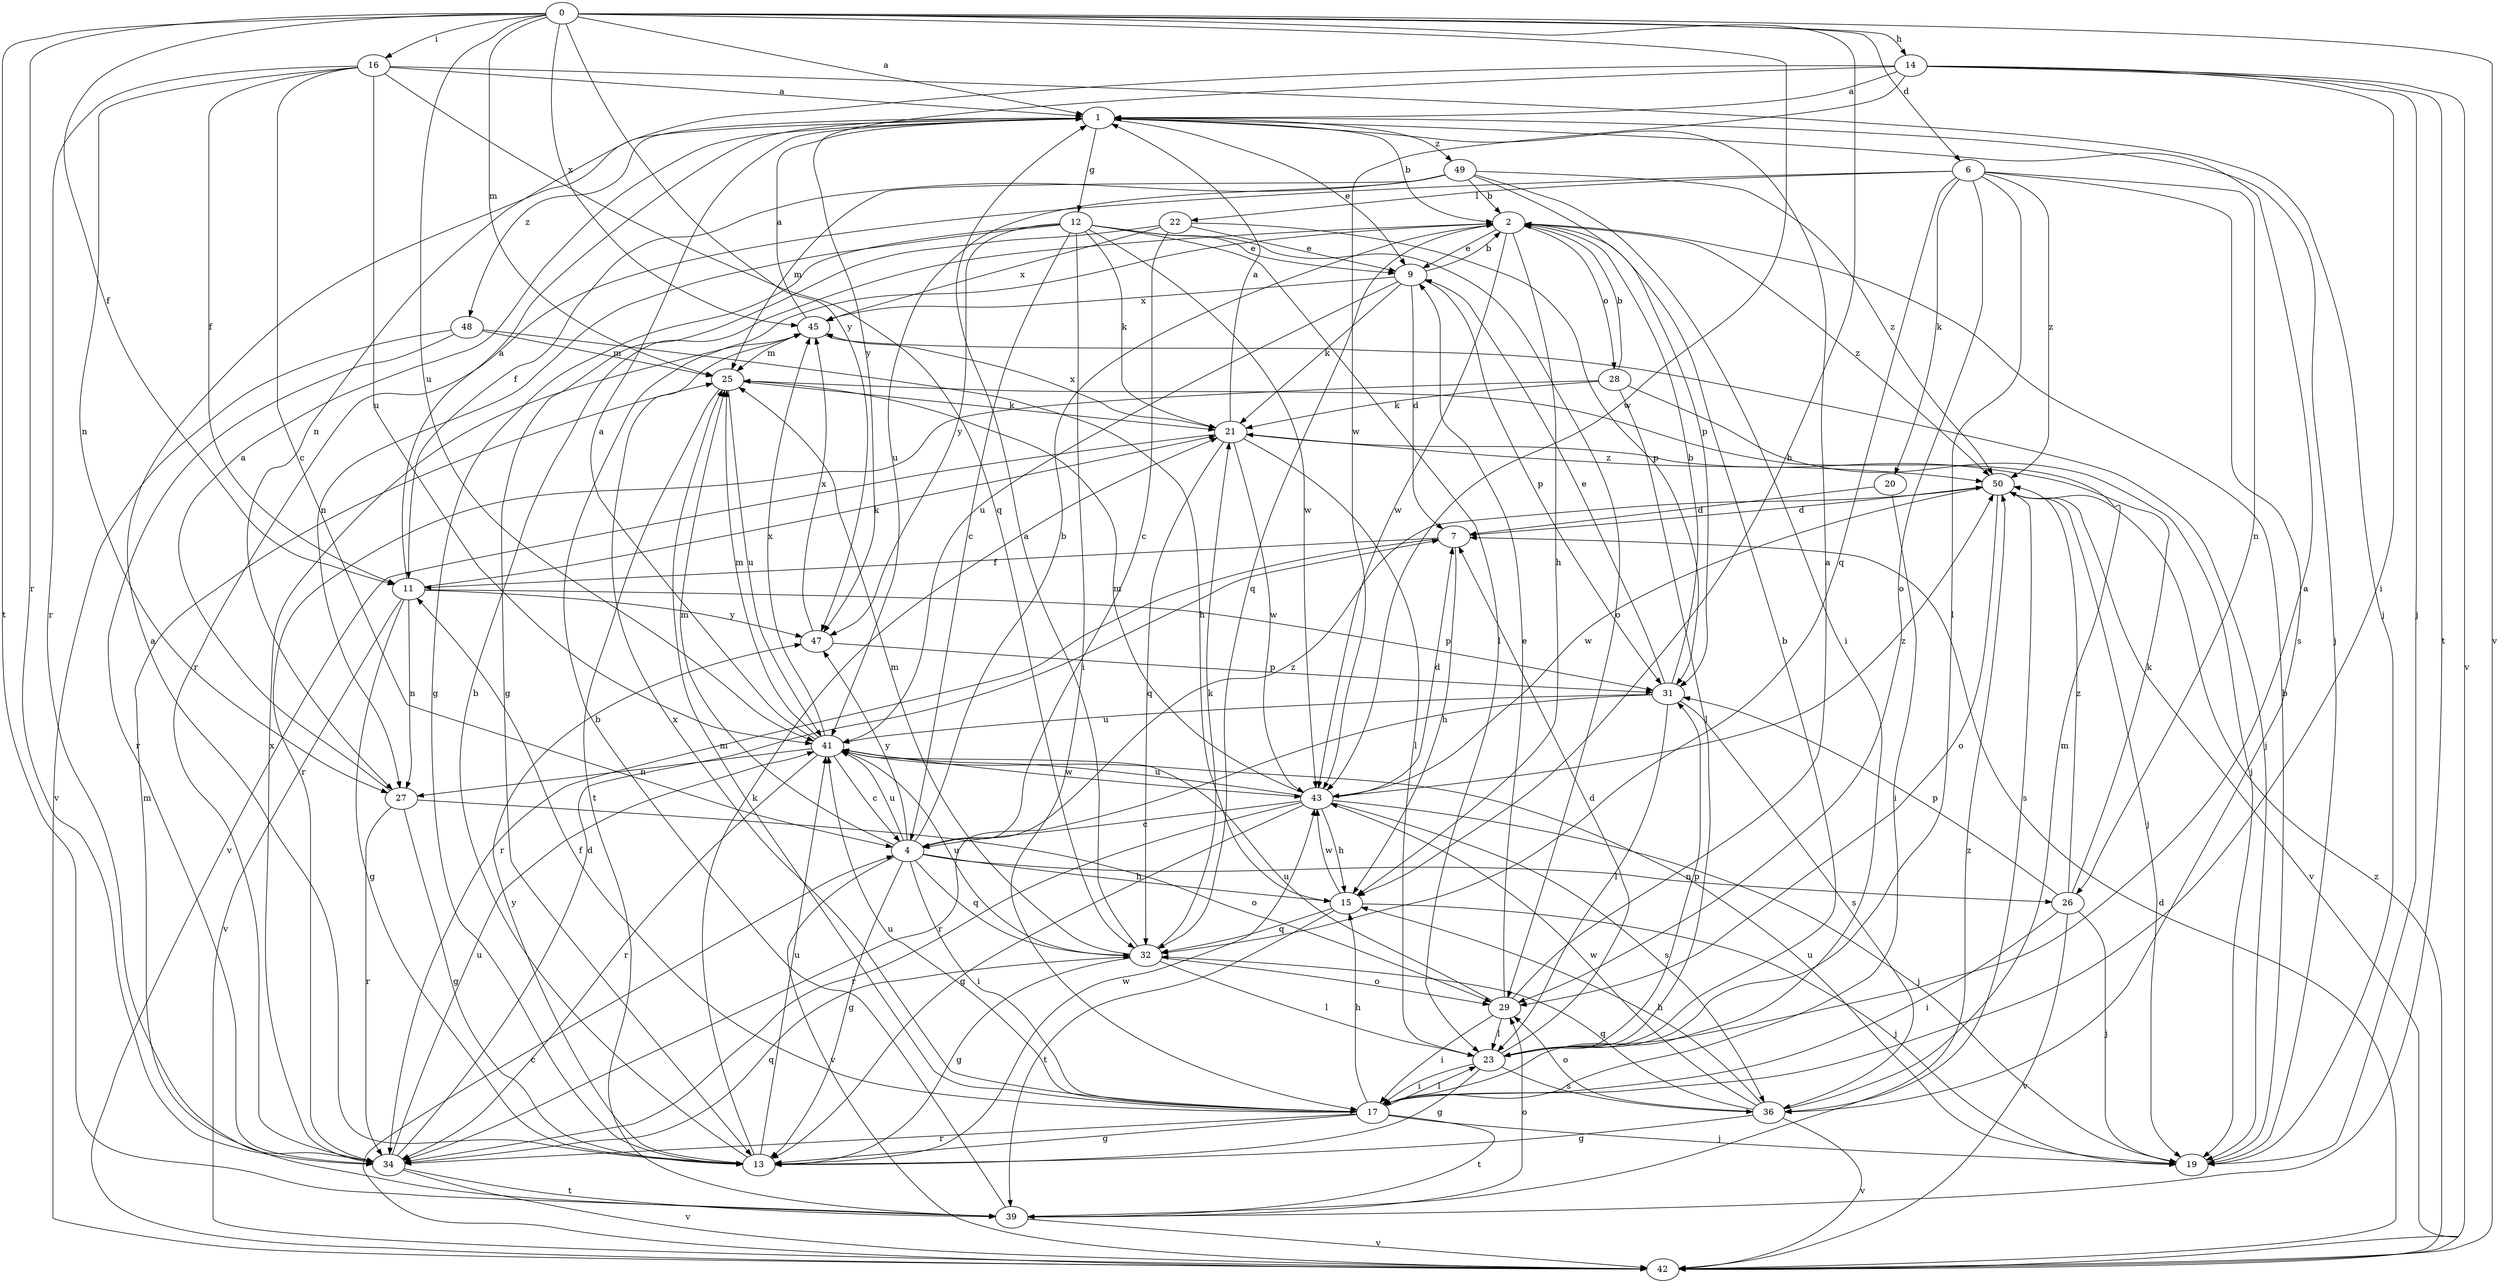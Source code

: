 strict digraph  {
0;
1;
2;
4;
6;
7;
9;
11;
12;
13;
14;
15;
16;
17;
19;
20;
21;
22;
23;
25;
26;
27;
28;
29;
31;
32;
34;
36;
39;
41;
42;
43;
45;
47;
48;
49;
50;
0 -> 1  [label=a];
0 -> 6  [label=d];
0 -> 11  [label=f];
0 -> 14  [label=h];
0 -> 15  [label=h];
0 -> 16  [label=i];
0 -> 25  [label=m];
0 -> 34  [label=r];
0 -> 39  [label=t];
0 -> 41  [label=u];
0 -> 42  [label=v];
0 -> 43  [label=w];
0 -> 45  [label=x];
0 -> 47  [label=y];
1 -> 2  [label=b];
1 -> 9  [label=e];
1 -> 12  [label=g];
1 -> 19  [label=j];
1 -> 48  [label=z];
1 -> 49  [label=z];
2 -> 9  [label=e];
2 -> 15  [label=h];
2 -> 28  [label=o];
2 -> 32  [label=q];
2 -> 43  [label=w];
2 -> 50  [label=z];
4 -> 2  [label=b];
4 -> 13  [label=g];
4 -> 15  [label=h];
4 -> 17  [label=i];
4 -> 25  [label=m];
4 -> 26  [label=n];
4 -> 32  [label=q];
4 -> 41  [label=u];
4 -> 42  [label=v];
4 -> 47  [label=y];
4 -> 50  [label=z];
6 -> 20  [label=k];
6 -> 22  [label=l];
6 -> 23  [label=l];
6 -> 26  [label=n];
6 -> 29  [label=o];
6 -> 32  [label=q];
6 -> 34  [label=r];
6 -> 36  [label=s];
6 -> 50  [label=z];
7 -> 11  [label=f];
7 -> 15  [label=h];
7 -> 34  [label=r];
9 -> 2  [label=b];
9 -> 7  [label=d];
9 -> 21  [label=k];
9 -> 31  [label=p];
9 -> 41  [label=u];
9 -> 45  [label=x];
11 -> 1  [label=a];
11 -> 13  [label=g];
11 -> 21  [label=k];
11 -> 27  [label=n];
11 -> 31  [label=p];
11 -> 42  [label=v];
11 -> 47  [label=y];
12 -> 4  [label=c];
12 -> 9  [label=e];
12 -> 13  [label=g];
12 -> 17  [label=i];
12 -> 21  [label=k];
12 -> 23  [label=l];
12 -> 27  [label=n];
12 -> 29  [label=o];
12 -> 43  [label=w];
12 -> 47  [label=y];
13 -> 1  [label=a];
13 -> 2  [label=b];
13 -> 21  [label=k];
13 -> 41  [label=u];
13 -> 43  [label=w];
13 -> 47  [label=y];
14 -> 1  [label=a];
14 -> 17  [label=i];
14 -> 19  [label=j];
14 -> 27  [label=n];
14 -> 39  [label=t];
14 -> 42  [label=v];
14 -> 43  [label=w];
14 -> 47  [label=y];
15 -> 19  [label=j];
15 -> 32  [label=q];
15 -> 39  [label=t];
15 -> 43  [label=w];
16 -> 1  [label=a];
16 -> 4  [label=c];
16 -> 11  [label=f];
16 -> 19  [label=j];
16 -> 27  [label=n];
16 -> 32  [label=q];
16 -> 34  [label=r];
16 -> 41  [label=u];
17 -> 11  [label=f];
17 -> 13  [label=g];
17 -> 15  [label=h];
17 -> 19  [label=j];
17 -> 23  [label=l];
17 -> 25  [label=m];
17 -> 34  [label=r];
17 -> 39  [label=t];
17 -> 41  [label=u];
17 -> 45  [label=x];
19 -> 2  [label=b];
19 -> 41  [label=u];
20 -> 7  [label=d];
20 -> 17  [label=i];
21 -> 1  [label=a];
21 -> 23  [label=l];
21 -> 32  [label=q];
21 -> 42  [label=v];
21 -> 43  [label=w];
21 -> 45  [label=x];
21 -> 50  [label=z];
22 -> 4  [label=c];
22 -> 9  [label=e];
22 -> 13  [label=g];
22 -> 31  [label=p];
22 -> 45  [label=x];
23 -> 1  [label=a];
23 -> 2  [label=b];
23 -> 7  [label=d];
23 -> 13  [label=g];
23 -> 17  [label=i];
23 -> 31  [label=p];
23 -> 36  [label=s];
25 -> 21  [label=k];
25 -> 39  [label=t];
25 -> 41  [label=u];
26 -> 17  [label=i];
26 -> 19  [label=j];
26 -> 21  [label=k];
26 -> 31  [label=p];
26 -> 42  [label=v];
26 -> 50  [label=z];
27 -> 1  [label=a];
27 -> 13  [label=g];
27 -> 29  [label=o];
27 -> 34  [label=r];
28 -> 2  [label=b];
28 -> 19  [label=j];
28 -> 21  [label=k];
28 -> 23  [label=l];
28 -> 34  [label=r];
29 -> 1  [label=a];
29 -> 9  [label=e];
29 -> 17  [label=i];
29 -> 23  [label=l];
29 -> 41  [label=u];
31 -> 2  [label=b];
31 -> 9  [label=e];
31 -> 23  [label=l];
31 -> 34  [label=r];
31 -> 36  [label=s];
31 -> 41  [label=u];
32 -> 1  [label=a];
32 -> 13  [label=g];
32 -> 21  [label=k];
32 -> 23  [label=l];
32 -> 25  [label=m];
32 -> 29  [label=o];
32 -> 41  [label=u];
34 -> 7  [label=d];
34 -> 32  [label=q];
34 -> 39  [label=t];
34 -> 41  [label=u];
34 -> 42  [label=v];
34 -> 45  [label=x];
36 -> 13  [label=g];
36 -> 15  [label=h];
36 -> 25  [label=m];
36 -> 29  [label=o];
36 -> 32  [label=q];
36 -> 42  [label=v];
36 -> 43  [label=w];
39 -> 2  [label=b];
39 -> 25  [label=m];
39 -> 29  [label=o];
39 -> 42  [label=v];
39 -> 50  [label=z];
41 -> 1  [label=a];
41 -> 4  [label=c];
41 -> 25  [label=m];
41 -> 27  [label=n];
41 -> 34  [label=r];
41 -> 43  [label=w];
41 -> 45  [label=x];
42 -> 4  [label=c];
42 -> 7  [label=d];
42 -> 50  [label=z];
43 -> 4  [label=c];
43 -> 7  [label=d];
43 -> 13  [label=g];
43 -> 15  [label=h];
43 -> 19  [label=j];
43 -> 25  [label=m];
43 -> 34  [label=r];
43 -> 36  [label=s];
43 -> 41  [label=u];
43 -> 50  [label=z];
45 -> 1  [label=a];
45 -> 19  [label=j];
45 -> 25  [label=m];
47 -> 31  [label=p];
47 -> 45  [label=x];
48 -> 15  [label=h];
48 -> 25  [label=m];
48 -> 34  [label=r];
48 -> 42  [label=v];
49 -> 2  [label=b];
49 -> 11  [label=f];
49 -> 17  [label=i];
49 -> 25  [label=m];
49 -> 31  [label=p];
49 -> 41  [label=u];
49 -> 50  [label=z];
50 -> 7  [label=d];
50 -> 19  [label=j];
50 -> 29  [label=o];
50 -> 36  [label=s];
50 -> 42  [label=v];
50 -> 43  [label=w];
}

